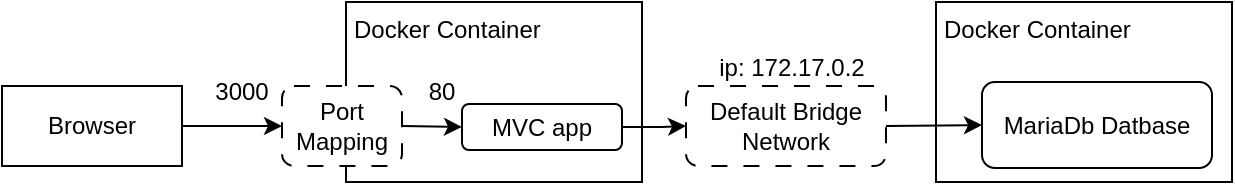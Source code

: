<mxfile version="22.0.3" type="device">
  <diagram name="Página-1" id="2cJ2AISfeAJKJ5lyHzre">
    <mxGraphModel dx="1114" dy="870" grid="1" gridSize="10" guides="1" tooltips="1" connect="1" arrows="1" fold="1" page="1" pageScale="1" pageWidth="827" pageHeight="1169" math="0" shadow="0">
      <root>
        <mxCell id="0" />
        <mxCell id="1" parent="0" />
        <mxCell id="HfvDHJGerjce7N6_V6Ds-5" style="edgeStyle=orthogonalEdgeStyle;rounded=0;orthogonalLoop=1;jettySize=auto;html=1;entryX=0;entryY=0.5;entryDx=0;entryDy=0;" edge="1" parent="1" source="HfvDHJGerjce7N6_V6Ds-1" target="HfvDHJGerjce7N6_V6Ds-4">
          <mxGeometry relative="1" as="geometry" />
        </mxCell>
        <mxCell id="HfvDHJGerjce7N6_V6Ds-1" value="Browser" style="rounded=0;whiteSpace=wrap;html=1;" vertex="1" parent="1">
          <mxGeometry x="50" y="302" width="90" height="40" as="geometry" />
        </mxCell>
        <mxCell id="HfvDHJGerjce7N6_V6Ds-2" value="Docker Container" style="rounded=0;whiteSpace=wrap;html=1;align=left;verticalAlign=top;spacingLeft=2;" vertex="1" parent="1">
          <mxGeometry x="222" y="260" width="148" height="90" as="geometry" />
        </mxCell>
        <mxCell id="HfvDHJGerjce7N6_V6Ds-16" style="edgeStyle=orthogonalEdgeStyle;rounded=0;orthogonalLoop=1;jettySize=auto;html=1;entryX=0;entryY=0.5;entryDx=0;entryDy=0;" edge="1" parent="1" source="HfvDHJGerjce7N6_V6Ds-3" target="HfvDHJGerjce7N6_V6Ds-12">
          <mxGeometry relative="1" as="geometry" />
        </mxCell>
        <mxCell id="HfvDHJGerjce7N6_V6Ds-3" value="MVC app" style="rounded=1;whiteSpace=wrap;html=1;" vertex="1" parent="1">
          <mxGeometry x="280" y="311" width="80" height="23" as="geometry" />
        </mxCell>
        <mxCell id="HfvDHJGerjce7N6_V6Ds-4" value="Port&lt;br&gt;Mapping" style="rounded=1;whiteSpace=wrap;html=1;dashed=1;dashPattern=8 8;" vertex="1" parent="1">
          <mxGeometry x="190" y="302" width="60" height="40" as="geometry" />
        </mxCell>
        <mxCell id="HfvDHJGerjce7N6_V6Ds-7" value="" style="endArrow=classic;html=1;rounded=0;entryX=0;entryY=0.5;entryDx=0;entryDy=0;exitX=1;exitY=0.5;exitDx=0;exitDy=0;" edge="1" parent="1" source="HfvDHJGerjce7N6_V6Ds-4" target="HfvDHJGerjce7N6_V6Ds-3">
          <mxGeometry width="50" height="50" relative="1" as="geometry">
            <mxPoint x="256" y="331" as="sourcePoint" />
            <mxPoint x="276" y="331" as="targetPoint" />
          </mxGeometry>
        </mxCell>
        <mxCell id="HfvDHJGerjce7N6_V6Ds-8" value="80" style="text;html=1;strokeColor=none;fillColor=none;align=center;verticalAlign=middle;whiteSpace=wrap;rounded=0;" vertex="1" parent="1">
          <mxGeometry x="240" y="290" width="60" height="30" as="geometry" />
        </mxCell>
        <mxCell id="HfvDHJGerjce7N6_V6Ds-9" value="3000" style="text;html=1;strokeColor=none;fillColor=none;align=center;verticalAlign=middle;whiteSpace=wrap;rounded=0;" vertex="1" parent="1">
          <mxGeometry x="140" y="290" width="60" height="30" as="geometry" />
        </mxCell>
        <mxCell id="HfvDHJGerjce7N6_V6Ds-10" value="Docker Container" style="rounded=0;whiteSpace=wrap;html=1;align=left;verticalAlign=top;perimeterSpacing=0;spacingLeft=2;" vertex="1" parent="1">
          <mxGeometry x="517" y="260" width="148" height="90" as="geometry" />
        </mxCell>
        <mxCell id="HfvDHJGerjce7N6_V6Ds-11" value="MariaDb Datbase" style="rounded=1;whiteSpace=wrap;html=1;" vertex="1" parent="1">
          <mxGeometry x="540" y="300" width="115" height="43" as="geometry" />
        </mxCell>
        <mxCell id="HfvDHJGerjce7N6_V6Ds-12" value="Default Bridge Network" style="rounded=1;whiteSpace=wrap;html=1;dashed=1;dashPattern=8 8;" vertex="1" parent="1">
          <mxGeometry x="392" y="302" width="100" height="40" as="geometry" />
        </mxCell>
        <mxCell id="HfvDHJGerjce7N6_V6Ds-13" value="" style="endArrow=classic;html=1;rounded=0;entryX=0;entryY=0.5;entryDx=0;entryDy=0;exitX=1;exitY=0.5;exitDx=0;exitDy=0;" edge="1" parent="1" target="HfvDHJGerjce7N6_V6Ds-11" source="HfvDHJGerjce7N6_V6Ds-12">
          <mxGeometry width="50" height="50" relative="1" as="geometry">
            <mxPoint x="551" y="331" as="sourcePoint" />
            <mxPoint x="571" y="331" as="targetPoint" />
          </mxGeometry>
        </mxCell>
        <mxCell id="HfvDHJGerjce7N6_V6Ds-17" value="ip: 172.17.0.2" style="text;html=1;strokeColor=none;fillColor=none;align=center;verticalAlign=middle;whiteSpace=wrap;rounded=0;" vertex="1" parent="1">
          <mxGeometry x="400" y="278" width="90" height="30" as="geometry" />
        </mxCell>
      </root>
    </mxGraphModel>
  </diagram>
</mxfile>
